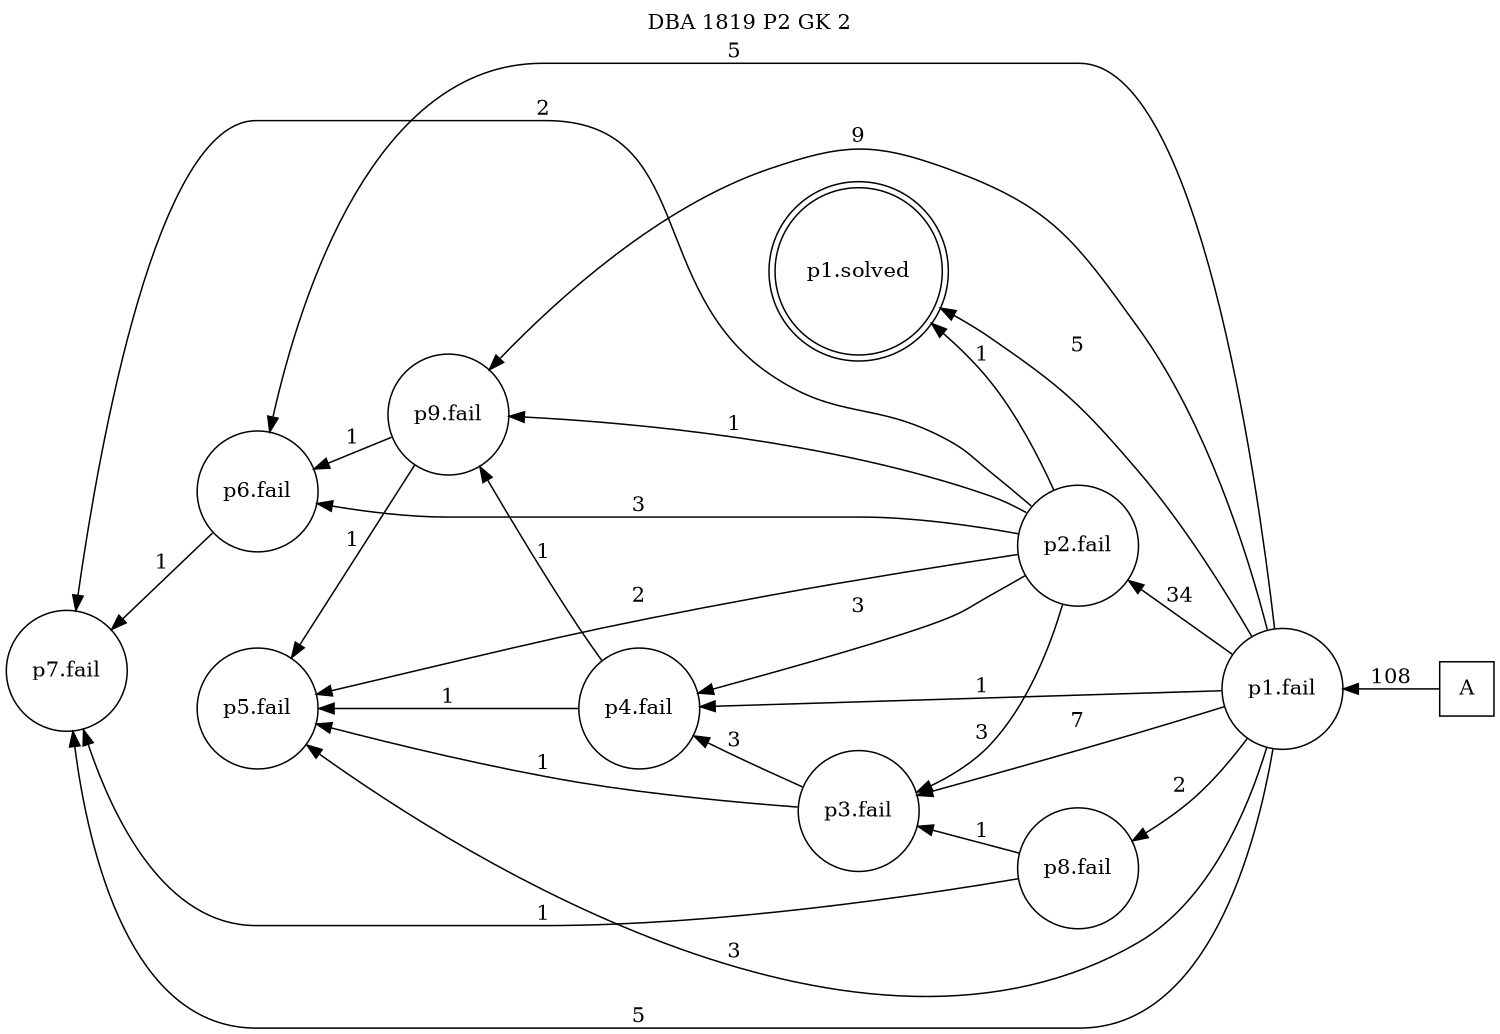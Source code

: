 digraph DBA_1819_P2_GK_2 {
labelloc="tl"
label= " DBA 1819 P2 GK 2 "
rankdir="RL";
graph [ size=" 10 , 10 !"]

"A" [shape="square" label="A"]
"p1.fail" [shape="circle" label="p1.fail"]
"p2.fail" [shape="circle" label="p2.fail"]
"p9.fail" [shape="circle" label="p9.fail"]
"p3.fail" [shape="circle" label="p3.fail"]
"p4.fail" [shape="circle" label="p4.fail"]
"p8.fail" [shape="circle" label="p8.fail"]
"p7.fail" [shape="circle" label="p7.fail"]
"p5.fail" [shape="circle" label="p5.fail"]
"p6.fail" [shape="circle" label="p6.fail"]
"p1.solved" [shape="doublecircle" label="p1.solved"]
"A" -> "p1.fail" [ label=108]
"p1.fail" -> "p2.fail" [ label=34]
"p1.fail" -> "p9.fail" [ label=9]
"p1.fail" -> "p3.fail" [ label=7]
"p1.fail" -> "p4.fail" [ label=1]
"p1.fail" -> "p8.fail" [ label=2]
"p1.fail" -> "p7.fail" [ label=5]
"p1.fail" -> "p5.fail" [ label=3]
"p1.fail" -> "p6.fail" [ label=5]
"p1.fail" -> "p1.solved" [ label=5]
"p2.fail" -> "p9.fail" [ label=1]
"p2.fail" -> "p3.fail" [ label=3]
"p2.fail" -> "p4.fail" [ label=3]
"p2.fail" -> "p7.fail" [ label=2]
"p2.fail" -> "p5.fail" [ label=2]
"p2.fail" -> "p6.fail" [ label=3]
"p2.fail" -> "p1.solved" [ label=1]
"p9.fail" -> "p5.fail" [ label=1]
"p9.fail" -> "p6.fail" [ label=1]
"p3.fail" -> "p4.fail" [ label=3]
"p3.fail" -> "p5.fail" [ label=1]
"p4.fail" -> "p9.fail" [ label=1]
"p4.fail" -> "p5.fail" [ label=1]
"p8.fail" -> "p3.fail" [ label=1]
"p8.fail" -> "p7.fail" [ label=1]
"p6.fail" -> "p7.fail" [ label=1]
}
